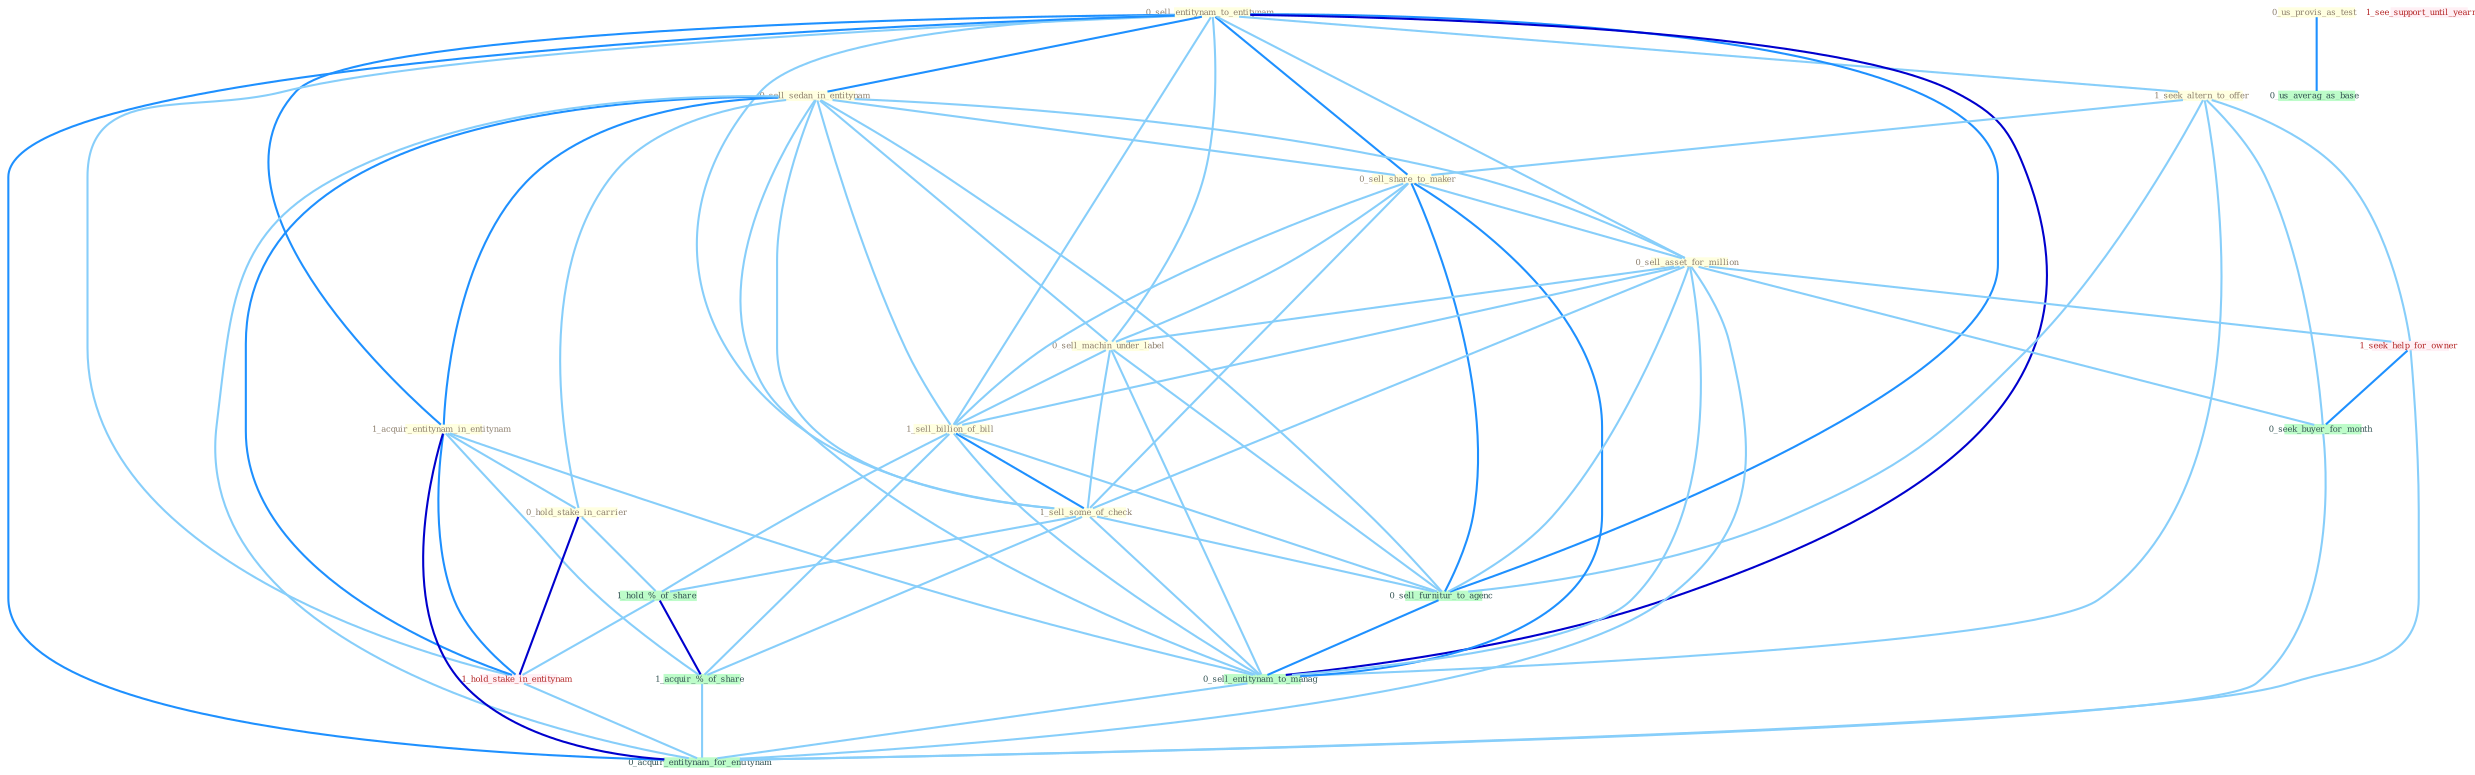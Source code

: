 Graph G{ 
    node
    [shape=polygon,style=filled,width=.5,height=.06,color="#BDFCC9",fixedsize=true,fontsize=4,
    fontcolor="#2f4f4f"];
    {node
    [color="#ffffe0", fontcolor="#8b7d6b"] "0_sell_entitynam_to_entitynam " "0_sell_sedan_in_entitynam " "1_seek_altern_to_offer " "0_us_provis_as_test " "1_acquir_entitynam_in_entitynam " "0_sell_share_to_maker " "0_sell_asset_for_million " "0_sell_machin_under_label " "0_hold_stake_in_carrier " "1_sell_billion_of_bill " "1_sell_some_of_check "}
{node [color="#fff0f5", fontcolor="#b22222"] "1_hold_stake_in_entitynam " "1_seek_help_for_owner " "1_see_support_until_yearnum "}
edge [color="#B0E2FF"];

	"0_sell_entitynam_to_entitynam " -- "0_sell_sedan_in_entitynam " [w="2", color="#1e90ff" , len=0.8];
	"0_sell_entitynam_to_entitynam " -- "1_seek_altern_to_offer " [w="1", color="#87cefa" ];
	"0_sell_entitynam_to_entitynam " -- "1_acquir_entitynam_in_entitynam " [w="2", color="#1e90ff" , len=0.8];
	"0_sell_entitynam_to_entitynam " -- "0_sell_share_to_maker " [w="2", color="#1e90ff" , len=0.8];
	"0_sell_entitynam_to_entitynam " -- "0_sell_asset_for_million " [w="1", color="#87cefa" ];
	"0_sell_entitynam_to_entitynam " -- "0_sell_machin_under_label " [w="1", color="#87cefa" ];
	"0_sell_entitynam_to_entitynam " -- "1_sell_billion_of_bill " [w="1", color="#87cefa" ];
	"0_sell_entitynam_to_entitynam " -- "1_sell_some_of_check " [w="1", color="#87cefa" ];
	"0_sell_entitynam_to_entitynam " -- "1_hold_stake_in_entitynam " [w="1", color="#87cefa" ];
	"0_sell_entitynam_to_entitynam " -- "0_sell_furnitur_to_agenc " [w="2", color="#1e90ff" , len=0.8];
	"0_sell_entitynam_to_entitynam " -- "0_sell_entitynam_to_manag " [w="3", color="#0000cd" , len=0.6];
	"0_sell_entitynam_to_entitynam " -- "0_acquir_entitynam_for_entitynam " [w="2", color="#1e90ff" , len=0.8];
	"0_sell_sedan_in_entitynam " -- "1_acquir_entitynam_in_entitynam " [w="2", color="#1e90ff" , len=0.8];
	"0_sell_sedan_in_entitynam " -- "0_sell_share_to_maker " [w="1", color="#87cefa" ];
	"0_sell_sedan_in_entitynam " -- "0_sell_asset_for_million " [w="1", color="#87cefa" ];
	"0_sell_sedan_in_entitynam " -- "0_sell_machin_under_label " [w="1", color="#87cefa" ];
	"0_sell_sedan_in_entitynam " -- "0_hold_stake_in_carrier " [w="1", color="#87cefa" ];
	"0_sell_sedan_in_entitynam " -- "1_sell_billion_of_bill " [w="1", color="#87cefa" ];
	"0_sell_sedan_in_entitynam " -- "1_sell_some_of_check " [w="1", color="#87cefa" ];
	"0_sell_sedan_in_entitynam " -- "1_hold_stake_in_entitynam " [w="2", color="#1e90ff" , len=0.8];
	"0_sell_sedan_in_entitynam " -- "0_sell_furnitur_to_agenc " [w="1", color="#87cefa" ];
	"0_sell_sedan_in_entitynam " -- "0_sell_entitynam_to_manag " [w="1", color="#87cefa" ];
	"0_sell_sedan_in_entitynam " -- "0_acquir_entitynam_for_entitynam " [w="1", color="#87cefa" ];
	"1_seek_altern_to_offer " -- "0_sell_share_to_maker " [w="1", color="#87cefa" ];
	"1_seek_altern_to_offer " -- "1_seek_help_for_owner " [w="1", color="#87cefa" ];
	"1_seek_altern_to_offer " -- "0_seek_buyer_for_month " [w="1", color="#87cefa" ];
	"1_seek_altern_to_offer " -- "0_sell_furnitur_to_agenc " [w="1", color="#87cefa" ];
	"1_seek_altern_to_offer " -- "0_sell_entitynam_to_manag " [w="1", color="#87cefa" ];
	"0_us_provis_as_test " -- "0_us_averag_as_base " [w="2", color="#1e90ff" , len=0.8];
	"1_acquir_entitynam_in_entitynam " -- "0_hold_stake_in_carrier " [w="1", color="#87cefa" ];
	"1_acquir_entitynam_in_entitynam " -- "1_hold_stake_in_entitynam " [w="2", color="#1e90ff" , len=0.8];
	"1_acquir_entitynam_in_entitynam " -- "1_acquir_%_of_share " [w="1", color="#87cefa" ];
	"1_acquir_entitynam_in_entitynam " -- "0_sell_entitynam_to_manag " [w="1", color="#87cefa" ];
	"1_acquir_entitynam_in_entitynam " -- "0_acquir_entitynam_for_entitynam " [w="3", color="#0000cd" , len=0.6];
	"0_sell_share_to_maker " -- "0_sell_asset_for_million " [w="1", color="#87cefa" ];
	"0_sell_share_to_maker " -- "0_sell_machin_under_label " [w="1", color="#87cefa" ];
	"0_sell_share_to_maker " -- "1_sell_billion_of_bill " [w="1", color="#87cefa" ];
	"0_sell_share_to_maker " -- "1_sell_some_of_check " [w="1", color="#87cefa" ];
	"0_sell_share_to_maker " -- "0_sell_furnitur_to_agenc " [w="2", color="#1e90ff" , len=0.8];
	"0_sell_share_to_maker " -- "0_sell_entitynam_to_manag " [w="2", color="#1e90ff" , len=0.8];
	"0_sell_asset_for_million " -- "0_sell_machin_under_label " [w="1", color="#87cefa" ];
	"0_sell_asset_for_million " -- "1_sell_billion_of_bill " [w="1", color="#87cefa" ];
	"0_sell_asset_for_million " -- "1_sell_some_of_check " [w="1", color="#87cefa" ];
	"0_sell_asset_for_million " -- "1_seek_help_for_owner " [w="1", color="#87cefa" ];
	"0_sell_asset_for_million " -- "0_seek_buyer_for_month " [w="1", color="#87cefa" ];
	"0_sell_asset_for_million " -- "0_sell_furnitur_to_agenc " [w="1", color="#87cefa" ];
	"0_sell_asset_for_million " -- "0_sell_entitynam_to_manag " [w="1", color="#87cefa" ];
	"0_sell_asset_for_million " -- "0_acquir_entitynam_for_entitynam " [w="1", color="#87cefa" ];
	"0_sell_machin_under_label " -- "1_sell_billion_of_bill " [w="1", color="#87cefa" ];
	"0_sell_machin_under_label " -- "1_sell_some_of_check " [w="1", color="#87cefa" ];
	"0_sell_machin_under_label " -- "0_sell_furnitur_to_agenc " [w="1", color="#87cefa" ];
	"0_sell_machin_under_label " -- "0_sell_entitynam_to_manag " [w="1", color="#87cefa" ];
	"0_hold_stake_in_carrier " -- "1_hold_%_of_share " [w="1", color="#87cefa" ];
	"0_hold_stake_in_carrier " -- "1_hold_stake_in_entitynam " [w="3", color="#0000cd" , len=0.6];
	"1_sell_billion_of_bill " -- "1_sell_some_of_check " [w="2", color="#1e90ff" , len=0.8];
	"1_sell_billion_of_bill " -- "1_hold_%_of_share " [w="1", color="#87cefa" ];
	"1_sell_billion_of_bill " -- "1_acquir_%_of_share " [w="1", color="#87cefa" ];
	"1_sell_billion_of_bill " -- "0_sell_furnitur_to_agenc " [w="1", color="#87cefa" ];
	"1_sell_billion_of_bill " -- "0_sell_entitynam_to_manag " [w="1", color="#87cefa" ];
	"1_sell_some_of_check " -- "1_hold_%_of_share " [w="1", color="#87cefa" ];
	"1_sell_some_of_check " -- "1_acquir_%_of_share " [w="1", color="#87cefa" ];
	"1_sell_some_of_check " -- "0_sell_furnitur_to_agenc " [w="1", color="#87cefa" ];
	"1_sell_some_of_check " -- "0_sell_entitynam_to_manag " [w="1", color="#87cefa" ];
	"1_hold_%_of_share " -- "1_hold_stake_in_entitynam " [w="1", color="#87cefa" ];
	"1_hold_%_of_share " -- "1_acquir_%_of_share " [w="3", color="#0000cd" , len=0.6];
	"1_hold_stake_in_entitynam " -- "0_acquir_entitynam_for_entitynam " [w="1", color="#87cefa" ];
	"1_seek_help_for_owner " -- "0_seek_buyer_for_month " [w="2", color="#1e90ff" , len=0.8];
	"1_seek_help_for_owner " -- "0_acquir_entitynam_for_entitynam " [w="1", color="#87cefa" ];
	"0_seek_buyer_for_month " -- "0_acquir_entitynam_for_entitynam " [w="1", color="#87cefa" ];
	"1_acquir_%_of_share " -- "0_acquir_entitynam_for_entitynam " [w="1", color="#87cefa" ];
	"0_sell_furnitur_to_agenc " -- "0_sell_entitynam_to_manag " [w="2", color="#1e90ff" , len=0.8];
	"0_sell_entitynam_to_manag " -- "0_acquir_entitynam_for_entitynam " [w="1", color="#87cefa" ];
}